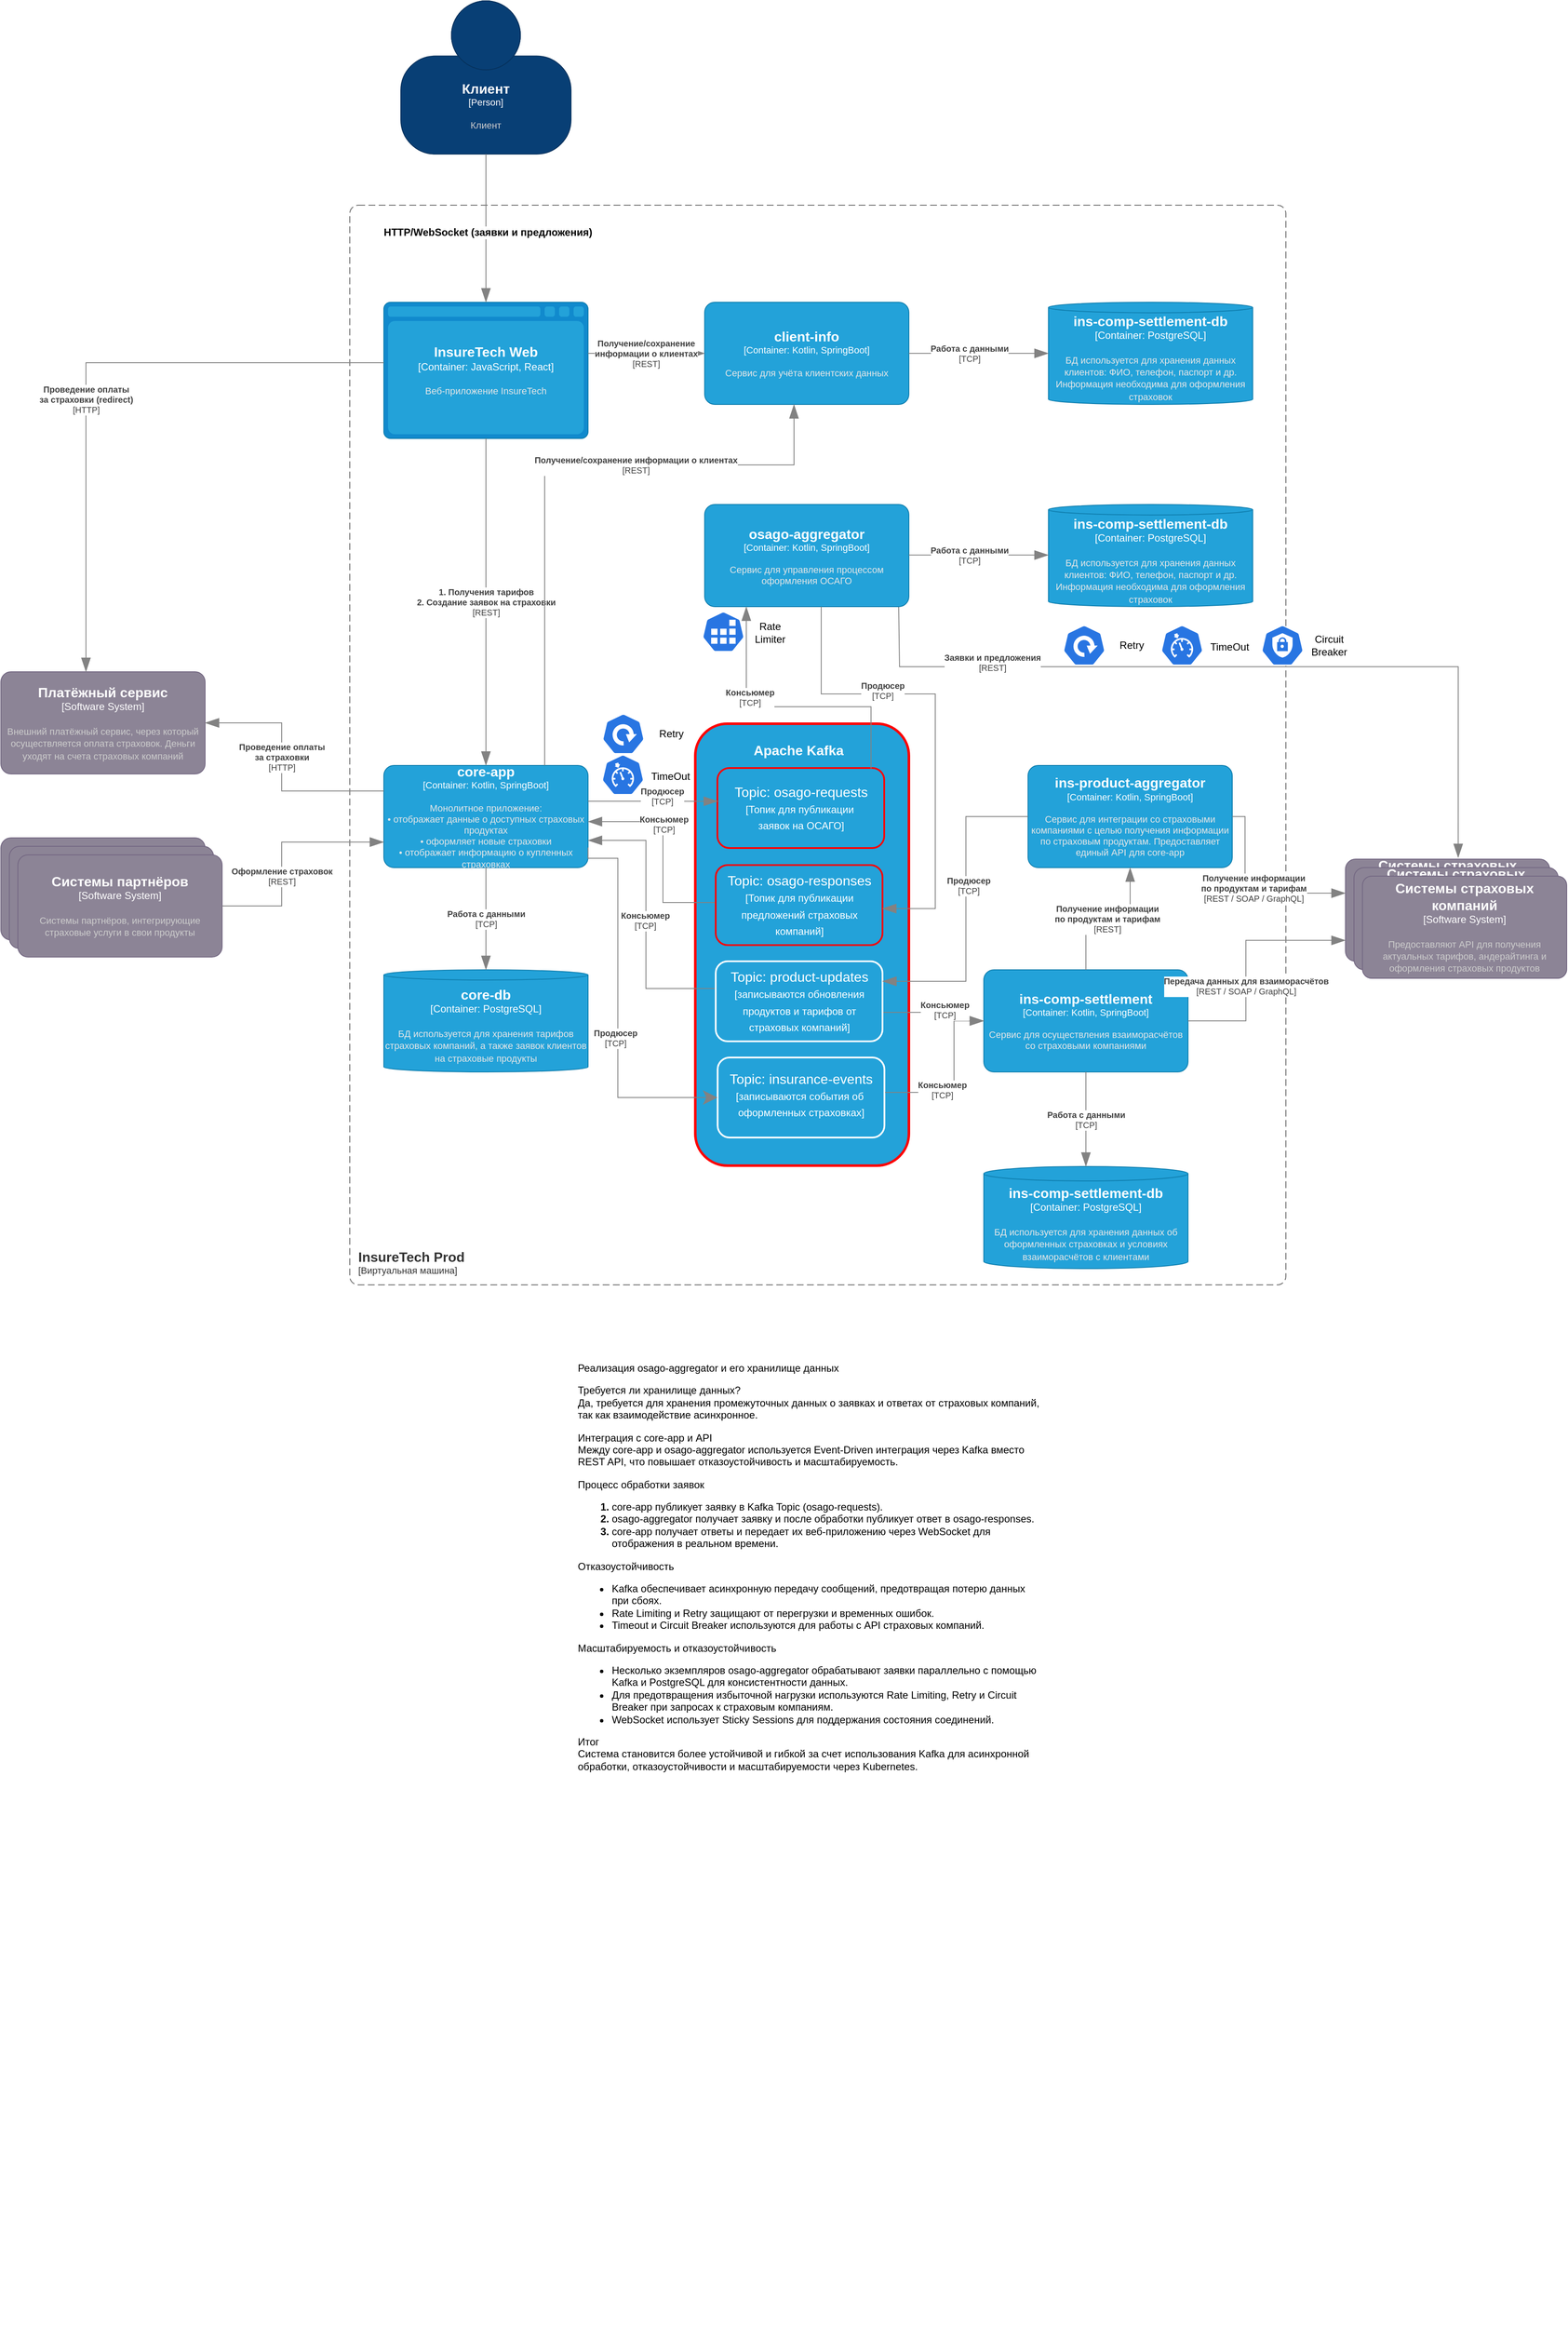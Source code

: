 <mxfile version="26.1.1">
  <diagram name="to-be" id="KkLNxIWUcx0tddE59iRF">
    <mxGraphModel dx="1774" dy="1987" grid="1" gridSize="10" guides="1" tooltips="1" connect="1" arrows="1" fold="1" page="0" pageScale="1" pageWidth="827" pageHeight="1169" math="0" shadow="0">
      <root>
        <mxCell id="0" />
        <mxCell id="1" parent="0" />
        <object placeholders="1" c4Name="InsureTech Prod" c4Type="SystemScopeBoundary" c4Application="Виртуальная машина" label="&lt;font style=&quot;font-size: 16px&quot;&gt;&lt;b&gt;&lt;div style=&quot;text-align: left&quot;&gt;%c4Name%&lt;/div&gt;&lt;/b&gt;&lt;/font&gt;&lt;div style=&quot;text-align: left&quot;&gt;[%c4Application%]&lt;/div&gt;" id="biR6hGX9Bmxc6pmM3qxY-33">
          <mxCell style="rounded=1;fontSize=11;whiteSpace=wrap;html=1;dashed=1;arcSize=20;fillColor=none;strokeColor=#666666;fontColor=#333333;labelBackgroundColor=none;align=left;verticalAlign=bottom;labelBorderColor=none;spacingTop=0;spacing=10;dashPattern=8 4;metaEdit=1;rotatable=0;perimeter=rectanglePerimeter;noLabel=0;labelPadding=0;allowArrows=0;connectable=0;expand=0;recursiveResize=0;editable=1;pointerEvents=0;absoluteArcSize=1;points=[[0.25,0,0],[0.5,0,0],[0.75,0,0],[1,0.25,0],[1,0.5,0],[1,0.75,0],[0.75,1,0],[0.5,1,0],[0.25,1,0],[0,0.75,0],[0,0.5,0],[0,0.25,0]];" parent="1" vertex="1">
            <mxGeometry x="450" y="-228" width="1100" height="1268" as="geometry" />
          </mxCell>
        </object>
        <object placeholders="1" c4Type="core-db" c4Container="Container" c4Technology="PostgreSQL" c4Description="БД используется для хранения тарифов страховых компаний, а также заявок клиентов на страховые продукты" label="&lt;font style=&quot;font-size: 16px&quot;&gt;&lt;b&gt;%c4Type%&lt;/b&gt;&lt;/font&gt;&lt;div&gt;[%c4Container%:&amp;nbsp;%c4Technology%]&lt;/div&gt;&lt;br&gt;&lt;div&gt;&lt;font style=&quot;font-size: 11px&quot;&gt;&lt;font color=&quot;#E6E6E6&quot;&gt;%c4Description%&lt;/font&gt;&lt;/div&gt;" id="biR6hGX9Bmxc6pmM3qxY-34">
          <mxCell style="shape=cylinder3;size=6.0;whiteSpace=wrap;html=1;boundedLbl=1;rounded=0;labelBackgroundColor=none;fillColor=#23A2D9;fontSize=12;fontColor=#ffffff;align=center;strokeColor=#0E7DAD;metaEdit=1;points=[[0.5,0,0],[1,0.25,0],[1,0.5,0],[1,0.75,0],[0.5,1,0],[0,0.75,0],[0,0.5,0],[0,0.25,0]];resizable=0;" parent="1" vertex="1">
            <mxGeometry x="490" y="670" width="240" height="120" as="geometry" />
          </mxCell>
        </object>
        <object placeholders="1" c4Name="core-app" c4Type="Container" c4Technology="Kotlin, SpringBoot" c4Description="Монолитное приложение:&#xa;• отображает данные о доступных страховых продуктах&#xa;• оформляет новые страховки&#xa;• отображает информацию о купленных страховках" label="&lt;font style=&quot;font-size: 16px&quot;&gt;&lt;b&gt;%c4Name%&lt;/b&gt;&lt;/font&gt;&lt;div&gt;[%c4Type%: %c4Technology%]&lt;/div&gt;&lt;br&gt;&lt;div&gt;&lt;font style=&quot;font-size: 11px&quot;&gt;&lt;font color=&quot;#E6E6E6&quot;&gt;%c4Description%&lt;/font&gt;&lt;/div&gt;" id="biR6hGX9Bmxc6pmM3qxY-35">
          <mxCell style="rounded=1;whiteSpace=wrap;html=1;fontSize=11;labelBackgroundColor=none;fillColor=#23A2D9;fontColor=#ffffff;align=center;arcSize=10;strokeColor=#0E7DAD;metaEdit=1;resizable=0;points=[[0.25,0,0],[0.5,0,0],[0.75,0,0],[1,0.25,0],[1,0.5,0],[1,0.75,0],[0.75,1,0],[0.5,1,0],[0.25,1,0],[0,0.75,0],[0,0.5,0],[0,0.25,0]];" parent="1" vertex="1">
            <mxGeometry x="490" y="430" width="240" height="120" as="geometry" />
          </mxCell>
        </object>
        <object placeholders="1" c4Type="InsureTech Web" c4Container="Container" c4Technology="JavaScript, React" c4Description="Веб-приложение InsureTech" label="&lt;font style=&quot;font-size: 16px&quot;&gt;&lt;b&gt;%c4Type%&lt;/b&gt;&lt;/font&gt;&lt;div&gt;[%c4Container%:&amp;nbsp;%c4Technology%]&lt;/div&gt;&lt;br&gt;&lt;div&gt;&lt;font style=&quot;font-size: 11px&quot;&gt;&lt;font color=&quot;#E6E6E6&quot;&gt;%c4Description%&lt;/font&gt;&lt;/div&gt;" id="biR6hGX9Bmxc6pmM3qxY-36">
          <mxCell style="shape=mxgraph.c4.webBrowserContainer2;whiteSpace=wrap;html=1;boundedLbl=1;rounded=0;labelBackgroundColor=none;strokeColor=#118ACD;fillColor=#23A2D9;strokeColor=#118ACD;strokeColor2=#0E7DAD;fontSize=12;fontColor=#ffffff;align=center;metaEdit=1;points=[[0.5,0,0],[1,0.25,0],[1,0.5,0],[1,0.75,0],[0.5,1,0],[0,0.75,0],[0,0.5,0],[0,0.25,0]];resizable=0;" parent="1" vertex="1">
            <mxGeometry x="490" y="-114" width="240" height="160" as="geometry" />
          </mxCell>
        </object>
        <object placeholders="1" c4Type="Relationship" c4Technology="REST" c4Description="1. Получения тарифов&#xa;2. Создание заявок на страховки" label="&lt;div style=&quot;text-align: left&quot;&gt;&lt;div style=&quot;text-align: center&quot;&gt;&lt;b&gt;%c4Description%&lt;/b&gt;&lt;/div&gt;&lt;div style=&quot;text-align: center&quot;&gt;[%c4Technology%]&lt;/div&gt;&lt;/div&gt;" id="biR6hGX9Bmxc6pmM3qxY-37">
          <mxCell style="endArrow=blockThin;html=1;fontSize=10;fontColor=#404040;strokeWidth=1;endFill=1;strokeColor=#828282;elbow=vertical;metaEdit=1;endSize=14;startSize=14;jumpStyle=arc;jumpSize=16;rounded=0;edgeStyle=orthogonalEdgeStyle;" parent="1" source="biR6hGX9Bmxc6pmM3qxY-36" target="biR6hGX9Bmxc6pmM3qxY-35" edge="1">
            <mxGeometry width="240" relative="1" as="geometry">
              <mxPoint x="550" y="290" as="sourcePoint" />
              <mxPoint x="790" y="290" as="targetPoint" />
              <Array as="points">
                <mxPoint x="610" y="160" />
              </Array>
            </mxGeometry>
          </mxCell>
        </object>
        <object placeholders="1" c4Type="Relationship" c4Technology="TCP" c4Description="Работа с данными" label="&lt;div style=&quot;text-align: left&quot;&gt;&lt;div style=&quot;text-align: center&quot;&gt;&lt;b&gt;%c4Description%&lt;/b&gt;&lt;/div&gt;&lt;div style=&quot;text-align: center&quot;&gt;[%c4Technology%]&lt;/div&gt;&lt;/div&gt;" id="biR6hGX9Bmxc6pmM3qxY-38">
          <mxCell style="endArrow=blockThin;html=1;fontSize=10;fontColor=#404040;strokeWidth=1;endFill=1;strokeColor=#828282;elbow=vertical;metaEdit=1;endSize=14;startSize=14;jumpStyle=arc;jumpSize=16;rounded=0;edgeStyle=orthogonalEdgeStyle;" parent="1" source="biR6hGX9Bmxc6pmM3qxY-35" target="biR6hGX9Bmxc6pmM3qxY-34" edge="1">
            <mxGeometry width="240" relative="1" as="geometry">
              <mxPoint x="600" y="600" as="sourcePoint" />
              <mxPoint x="840" y="600" as="targetPoint" />
            </mxGeometry>
          </mxCell>
        </object>
        <object placeholders="1" c4Name="Системы партнеров" c4Type="Software System" c4Description="Системы партнеров, интегрирующие страховые услуги в свои продукты" label="&lt;font style=&quot;font-size: 16px&quot;&gt;&lt;b&gt;%c4Name%&lt;/b&gt;&lt;/font&gt;&lt;div&gt;[%c4Type%]&lt;/div&gt;&lt;br&gt;&lt;div&gt;&lt;font style=&quot;font-size: 11px&quot;&gt;&lt;font color=&quot;#cccccc&quot;&gt;%c4Description%&lt;/font&gt;&lt;/div&gt;" id="biR6hGX9Bmxc6pmM3qxY-39">
          <mxCell style="rounded=1;whiteSpace=wrap;html=1;labelBackgroundColor=none;fillColor=#8C8496;fontColor=#ffffff;align=center;arcSize=10;strokeColor=#736782;metaEdit=1;resizable=0;points=[[0.25,0,0],[0.5,0,0],[0.75,0,0],[1,0.25,0],[1,0.5,0],[1,0.75,0],[0.75,1,0],[0.5,1,0],[0.25,1,0],[0,0.75,0],[0,0.5,0],[0,0.25,0]];" parent="1" vertex="1">
            <mxGeometry x="40" y="515" width="240" height="120" as="geometry" />
          </mxCell>
        </object>
        <object placeholders="1" c4Name="Системы партнеров" c4Type="Software System" c4Description="Системы партнеров, интегрирующие страховые услуги в свои продукты" label="&lt;font style=&quot;font-size: 16px&quot;&gt;&lt;b&gt;%c4Name%&lt;/b&gt;&lt;/font&gt;&lt;div&gt;[%c4Type%]&lt;/div&gt;&lt;br&gt;&lt;div&gt;&lt;font style=&quot;font-size: 11px&quot;&gt;&lt;font color=&quot;#cccccc&quot;&gt;%c4Description%&lt;/font&gt;&lt;/div&gt;" id="biR6hGX9Bmxc6pmM3qxY-40">
          <mxCell style="rounded=1;whiteSpace=wrap;html=1;labelBackgroundColor=none;fillColor=#8C8496;fontColor=#ffffff;align=center;arcSize=10;strokeColor=#736782;metaEdit=1;resizable=0;points=[[0.25,0,0],[0.5,0,0],[0.75,0,0],[1,0.25,0],[1,0.5,0],[1,0.75,0],[0.75,1,0],[0.5,1,0],[0.25,1,0],[0,0.75,0],[0,0.5,0],[0,0.25,0]];" parent="1" vertex="1">
            <mxGeometry x="50" y="525" width="240" height="120" as="geometry" />
          </mxCell>
        </object>
        <object placeholders="1" c4Name="Системы партнёров" c4Type="Software System" c4Description="Системы партнёров, интегрирующие страховые услуги в свои продукты" label="&lt;font style=&quot;font-size: 16px&quot;&gt;&lt;b&gt;%c4Name%&lt;/b&gt;&lt;/font&gt;&lt;div&gt;[%c4Type%]&lt;/div&gt;&lt;br&gt;&lt;div&gt;&lt;font style=&quot;font-size: 11px&quot;&gt;&lt;font color=&quot;#cccccc&quot;&gt;%c4Description%&lt;/font&gt;&lt;/div&gt;" id="biR6hGX9Bmxc6pmM3qxY-41">
          <mxCell style="rounded=1;whiteSpace=wrap;html=1;labelBackgroundColor=none;fillColor=#8C8496;fontColor=#ffffff;align=center;arcSize=10;strokeColor=#736782;metaEdit=1;resizable=0;points=[[0.25,0,0],[0.5,0,0],[0.75,0,0],[1,0.25,0],[1,0.5,0],[1,0.75,0],[0.75,1,0],[0.5,1,0],[0.25,1,0],[0,0.75,0],[0,0.5,0],[0,0.25,0]];" parent="1" vertex="1">
            <mxGeometry x="60" y="535" width="240" height="120" as="geometry" />
          </mxCell>
        </object>
        <object placeholders="1" c4Type="Relationship" c4Technology="REST" c4Description="Оформление страховок" label="&lt;div style=&quot;text-align: left&quot;&gt;&lt;div style=&quot;text-align: center&quot;&gt;&lt;b&gt;%c4Description%&lt;/b&gt;&lt;/div&gt;&lt;div style=&quot;text-align: center&quot;&gt;[%c4Technology%]&lt;/div&gt;&lt;/div&gt;" id="biR6hGX9Bmxc6pmM3qxY-42">
          <mxCell style="endArrow=blockThin;html=1;fontSize=10;fontColor=#404040;strokeWidth=1;endFill=1;strokeColor=#828282;elbow=vertical;metaEdit=1;endSize=14;startSize=14;jumpStyle=arc;jumpSize=16;rounded=0;edgeStyle=orthogonalEdgeStyle;" parent="1" source="biR6hGX9Bmxc6pmM3qxY-41" target="biR6hGX9Bmxc6pmM3qxY-35" edge="1">
            <mxGeometry x="-0.207" width="240" relative="1" as="geometry">
              <mxPoint x="50" y="415" as="sourcePoint" />
              <mxPoint x="490" y="595" as="targetPoint" />
              <Array as="points">
                <mxPoint x="370" y="595" />
                <mxPoint x="370" y="520" />
              </Array>
              <mxPoint as="offset" />
            </mxGeometry>
          </mxCell>
        </object>
        <object placeholders="1" c4Name="Системы страховых компаний" c4Type="Software System" c4Description="Системы страховых компаний, предоставляющие API для получения актуальных тарифов, андерайтинга и оформления страховых продуктов" label="&lt;font style=&quot;font-size: 16px&quot;&gt;&lt;b&gt;%c4Name%&lt;/b&gt;&lt;/font&gt;&lt;div&gt;[%c4Type%]&lt;/div&gt;&lt;br&gt;&lt;div&gt;&lt;font style=&quot;font-size: 11px&quot;&gt;&lt;font color=&quot;#cccccc&quot;&gt;%c4Description%&lt;/font&gt;&lt;/div&gt;" id="biR6hGX9Bmxc6pmM3qxY-43">
          <mxCell style="rounded=1;whiteSpace=wrap;html=1;labelBackgroundColor=none;fillColor=#8C8496;fontColor=#ffffff;align=center;arcSize=10;strokeColor=#736782;metaEdit=1;resizable=0;points=[[0.25,0,0],[0.5,0,0],[0.75,0,0],[1,0.25,0],[1,0.5,0],[1,0.75,0],[0.75,1,0],[0.5,1,0],[0.25,1,0],[0,0.75,0],[0,0.5,0],[0,0.25,0]];" parent="1" vertex="1">
            <mxGeometry x="1620" y="540" width="240" height="120" as="geometry" />
          </mxCell>
        </object>
        <object placeholders="1" c4Name="Системы страховых компаний" c4Type="Software System" c4Description="Системы страховых компаний, предоставляющие API для получения актуальных тарифов, андерайтинга и оформления страховых продуктов" label="&lt;font style=&quot;font-size: 16px&quot;&gt;&lt;b&gt;%c4Name%&lt;/b&gt;&lt;/font&gt;&lt;div&gt;[%c4Type%]&lt;/div&gt;&lt;br&gt;&lt;div&gt;&lt;font style=&quot;font-size: 11px&quot;&gt;&lt;font color=&quot;#cccccc&quot;&gt;%c4Description%&lt;/font&gt;&lt;/div&gt;" id="biR6hGX9Bmxc6pmM3qxY-44">
          <mxCell style="rounded=1;whiteSpace=wrap;html=1;labelBackgroundColor=none;fillColor=#8C8496;fontColor=#ffffff;align=center;arcSize=10;strokeColor=#736782;metaEdit=1;resizable=0;points=[[0.25,0,0],[0.5,0,0],[0.75,0,0],[1,0.25,0],[1,0.5,0],[1,0.75,0],[0.75,1,0],[0.5,1,0],[0.25,1,0],[0,0.75,0],[0,0.5,0],[0,0.25,0]];" parent="1" vertex="1">
            <mxGeometry x="1630" y="550" width="240" height="120" as="geometry" />
          </mxCell>
        </object>
        <object placeholders="1" c4Name="Системы страховых компаний" c4Type="Software System" c4Description="Предоставляют API для получения актуальных тарифов, андерайтинга и оформления страховых продуктов" label="&lt;font style=&quot;font-size: 16px&quot;&gt;&lt;b&gt;%c4Name%&lt;/b&gt;&lt;/font&gt;&lt;div&gt;[%c4Type%]&lt;/div&gt;&lt;br&gt;&lt;div&gt;&lt;font style=&quot;font-size: 11px&quot;&gt;&lt;font color=&quot;#cccccc&quot;&gt;%c4Description%&lt;/font&gt;&lt;/div&gt;" id="biR6hGX9Bmxc6pmM3qxY-45">
          <mxCell style="rounded=1;whiteSpace=wrap;html=1;labelBackgroundColor=none;fillColor=#8C8496;fontColor=#ffffff;align=center;arcSize=9;strokeColor=#736782;metaEdit=1;resizable=0;points=[[0.25,0,0],[0.5,0,0],[0.75,0,0],[1,0.25,0],[1,0.5,0],[1,0.75,0],[0.75,1,0],[0.5,1,0],[0.25,1,0],[0,0.75,0],[0,0.5,0],[0,0.25,0]];" parent="1" vertex="1">
            <mxGeometry x="1640" y="560" width="240" height="120" as="geometry" />
          </mxCell>
        </object>
        <object placeholders="1" c4Name="ins-product-aggregator" c4Type="Container" c4Technology="Kotlin, SpringBoot" c4Description="Сервис для интеграции со страховыми компаниями с целью получения информации по страховым продуктам. Предоставляет единый API для core-app" label="&lt;font style=&quot;font-size: 16px&quot;&gt;&lt;b&gt;%c4Name%&lt;/b&gt;&lt;/font&gt;&lt;div&gt;[%c4Type%: %c4Technology%]&lt;/div&gt;&lt;br&gt;&lt;div&gt;&lt;font style=&quot;font-size: 11px&quot;&gt;&lt;font color=&quot;#E6E6E6&quot;&gt;%c4Description%&lt;/font&gt;&lt;/div&gt;" id="biR6hGX9Bmxc6pmM3qxY-46">
          <mxCell style="rounded=1;whiteSpace=wrap;html=1;fontSize=11;labelBackgroundColor=none;fillColor=#23A2D9;fontColor=#ffffff;align=center;arcSize=10;strokeColor=#0E7DAD;metaEdit=1;resizable=0;points=[[0.25,0,0],[0.5,0,0],[0.75,0,0],[1,0.25,0],[1,0.5,0],[1,0.75,0],[0.75,1,0],[0.5,1,0],[0.25,1,0],[0,0.75,0],[0,0.5,0],[0,0.25,0]];" parent="1" vertex="1">
            <mxGeometry x="1247" y="430" width="240" height="120" as="geometry" />
          </mxCell>
        </object>
        <object placeholders="1" c4Type="Relationship" c4Technology="REST / SOAP / GraphQL" c4Description="Получение информации &#xa;по продуктам и тарифам" label="&lt;div style=&quot;text-align: left&quot;&gt;&lt;div style=&quot;text-align: center&quot;&gt;&lt;b&gt;%c4Description%&lt;/b&gt;&lt;/div&gt;&lt;div style=&quot;text-align: center&quot;&gt;[%c4Technology%]&lt;/div&gt;&lt;/div&gt;" id="biR6hGX9Bmxc6pmM3qxY-47">
          <mxCell style="endArrow=blockThin;html=1;fontSize=10;fontColor=#404040;strokeWidth=1;endFill=1;strokeColor=#828282;elbow=vertical;metaEdit=1;endSize=14;startSize=14;jumpStyle=arc;jumpSize=16;rounded=0;edgeStyle=orthogonalEdgeStyle;" parent="1" source="biR6hGX9Bmxc6pmM3qxY-46" target="biR6hGX9Bmxc6pmM3qxY-43" edge="1">
            <mxGeometry x="0.031" y="6" width="240" relative="1" as="geometry">
              <mxPoint x="870" y="390" as="sourcePoint" />
              <mxPoint x="1110" y="390" as="targetPoint" />
              <mxPoint as="offset" />
              <Array as="points">
                <mxPoint x="1502" y="490" />
                <mxPoint x="1502" y="580" />
              </Array>
            </mxGeometry>
          </mxCell>
        </object>
        <object placeholders="1" c4Name="ins-comp-settlement" c4Type="Container" c4Technology="Kotlin, SpringBoot" c4Description="Сервис для осуществления взаиморасчётов со страховыми компаниями" label="&lt;font style=&quot;font-size: 16px&quot;&gt;&lt;b&gt;%c4Name%&lt;/b&gt;&lt;/font&gt;&lt;div&gt;[%c4Type%: %c4Technology%]&lt;/div&gt;&lt;br&gt;&lt;div&gt;&lt;font style=&quot;font-size: 11px&quot;&gt;&lt;font color=&quot;#E6E6E6&quot;&gt;%c4Description%&lt;/font&gt;&lt;/div&gt;" id="biR6hGX9Bmxc6pmM3qxY-49">
          <mxCell style="rounded=1;whiteSpace=wrap;html=1;fontSize=11;labelBackgroundColor=none;fillColor=#23A2D9;fontColor=#ffffff;align=center;arcSize=10;strokeColor=#0E7DAD;metaEdit=1;resizable=0;points=[[0.25,0,0],[0.5,0,0],[0.75,0,0],[1,0.25,0],[1,0.5,0],[1,0.75,0],[0.75,1,0],[0.5,1,0],[0.25,1,0],[0,0.75,0],[0,0.5,0],[0,0.25,0]];" parent="1" vertex="1">
            <mxGeometry x="1195" y="670" width="240" height="120" as="geometry" />
          </mxCell>
        </object>
        <object placeholders="1" c4Name="Клиент" c4Type="Person" c4Description="Клиент" label="&lt;font style=&quot;font-size: 16px&quot;&gt;&lt;b&gt;%c4Name%&lt;/b&gt;&lt;/font&gt;&lt;div&gt;[%c4Type%]&lt;/div&gt;&lt;br&gt;&lt;div&gt;&lt;font style=&quot;font-size: 11px&quot;&gt;&lt;font color=&quot;#cccccc&quot;&gt;%c4Description%&lt;/font&gt;&lt;/div&gt;" id="biR6hGX9Bmxc6pmM3qxY-50">
          <mxCell style="html=1;fontSize=11;dashed=0;whiteSpace=wrap;fillColor=#083F75;strokeColor=#06315C;fontColor=#ffffff;shape=mxgraph.c4.person2;align=center;metaEdit=1;points=[[0.5,0,0],[1,0.5,0],[1,0.75,0],[0.75,1,0],[0.5,1,0],[0.25,1,0],[0,0.75,0],[0,0.5,0]];resizable=0;" parent="1" vertex="1">
            <mxGeometry x="510" y="-468" width="200" height="180" as="geometry" />
          </mxCell>
        </object>
        <object placeholders="1" c4Type="Relationship" id="biR6hGX9Bmxc6pmM3qxY-51">
          <mxCell style="endArrow=blockThin;html=1;fontSize=10;fontColor=#404040;strokeWidth=1;endFill=1;strokeColor=#828282;elbow=vertical;metaEdit=1;endSize=14;startSize=14;jumpStyle=arc;jumpSize=16;rounded=0;edgeStyle=orthogonalEdgeStyle;" parent="1" source="biR6hGX9Bmxc6pmM3qxY-50" target="biR6hGX9Bmxc6pmM3qxY-36" edge="1">
            <mxGeometry width="240" relative="1" as="geometry">
              <mxPoint x="650" y="10" as="sourcePoint" />
              <mxPoint x="890" y="10" as="targetPoint" />
            </mxGeometry>
          </mxCell>
        </object>
        <mxCell id="5Yw23BmWL_oObeqEEsc7-16" value="HTTP/WebSocket (заявки и предложения)" style="edgeLabel;html=1;align=center;verticalAlign=middle;resizable=0;points=[];fontSize=12;fontStyle=1" parent="biR6hGX9Bmxc6pmM3qxY-51" vertex="1" connectable="0">
          <mxGeometry x="0.053" y="2" relative="1" as="geometry">
            <mxPoint as="offset" />
          </mxGeometry>
        </mxCell>
        <object placeholders="1" c4Type="ins-comp-settlement-db" c4Container="Container" c4Technology="PostgreSQL" c4Description="БД используется для хранения данных об оформленных страховках и условиях взаиморасчётов с клиентами" label="&lt;font style=&quot;font-size: 16px&quot;&gt;&lt;b&gt;%c4Type%&lt;/b&gt;&lt;/font&gt;&lt;div&gt;[%c4Container%:&amp;nbsp;%c4Technology%]&lt;/div&gt;&lt;br&gt;&lt;div&gt;&lt;font style=&quot;font-size: 11px&quot;&gt;&lt;font color=&quot;#E6E6E6&quot;&gt;%c4Description%&lt;/font&gt;&lt;/div&gt;" id="biR6hGX9Bmxc6pmM3qxY-52">
          <mxCell style="shape=cylinder3;size=8.51;whiteSpace=wrap;html=1;boundedLbl=1;rounded=0;labelBackgroundColor=none;fillColor=#23A2D9;fontSize=12;fontColor=#ffffff;align=center;strokeColor=#0E7DAD;metaEdit=1;points=[[0.5,0,0],[1,0.25,0],[1,0.5,0],[1,0.75,0],[0.5,1,0],[0,0.75,0],[0,0.5,0],[0,0.25,0]];resizable=0;" parent="1" vertex="1">
            <mxGeometry x="1195" y="901" width="240" height="120" as="geometry" />
          </mxCell>
        </object>
        <object placeholders="1" c4Type="Relationship" c4Technology="TCP" c4Description="Работа с данными" label="&lt;div style=&quot;text-align: left&quot;&gt;&lt;div style=&quot;text-align: center&quot;&gt;&lt;b&gt;%c4Description%&lt;/b&gt;&lt;/div&gt;&lt;div style=&quot;text-align: center&quot;&gt;[%c4Technology%]&lt;/div&gt;&lt;/div&gt;" id="biR6hGX9Bmxc6pmM3qxY-53">
          <mxCell style="endArrow=blockThin;html=1;fontSize=10;fontColor=#404040;strokeWidth=1;endFill=1;strokeColor=#828282;elbow=vertical;metaEdit=1;endSize=14;startSize=14;jumpStyle=arc;jumpSize=16;rounded=0;edgeStyle=orthogonalEdgeStyle;" parent="1" source="biR6hGX9Bmxc6pmM3qxY-49" target="biR6hGX9Bmxc6pmM3qxY-52" edge="1">
            <mxGeometry width="240" relative="1" as="geometry">
              <mxPoint x="740" y="800" as="sourcePoint" />
              <mxPoint x="740" y="920" as="targetPoint" />
            </mxGeometry>
          </mxCell>
        </object>
        <object placeholders="1" c4Type="Relationship" c4Technology="REST / SOAP / GraphQL" c4Description="Передача данных для взаиморасчётов" label="&lt;div style=&quot;text-align: left&quot;&gt;&lt;div style=&quot;text-align: center&quot;&gt;&lt;b&gt;%c4Description%&lt;/b&gt;&lt;/div&gt;&lt;div style=&quot;text-align: center&quot;&gt;[%c4Technology%]&lt;/div&gt;&lt;/div&gt;" id="biR6hGX9Bmxc6pmM3qxY-54">
          <mxCell style="endArrow=blockThin;html=1;fontSize=10;fontColor=#404040;strokeWidth=1;endFill=1;strokeColor=#828282;elbow=vertical;metaEdit=1;endSize=14;startSize=14;jumpStyle=arc;jumpSize=16;rounded=0;edgeStyle=orthogonalEdgeStyle;entryX=0;entryY=0.795;entryDx=0;entryDy=0;entryPerimeter=0;" parent="1" source="biR6hGX9Bmxc6pmM3qxY-49" target="biR6hGX9Bmxc6pmM3qxY-43" edge="1">
            <mxGeometry x="-0.221" width="240" relative="1" as="geometry">
              <mxPoint x="1160" y="500" as="sourcePoint" />
              <mxPoint x="1350" y="590" as="targetPoint" />
              <mxPoint as="offset" />
              <Array as="points">
                <mxPoint x="1503" y="730" />
                <mxPoint x="1503" y="635" />
              </Array>
            </mxGeometry>
          </mxCell>
        </object>
        <object placeholders="1" c4Type="Relationship" c4Technology="REST" c4Description="Получение информации &#xa;по продуктам и тарифам" label="&lt;div style=&quot;text-align: left&quot;&gt;&lt;div style=&quot;text-align: center&quot;&gt;&lt;b&gt;%c4Description%&lt;/b&gt;&lt;/div&gt;&lt;div style=&quot;text-align: center&quot;&gt;[%c4Technology%]&lt;/div&gt;&lt;/div&gt;" id="biR6hGX9Bmxc6pmM3qxY-55">
          <mxCell style="endArrow=blockThin;html=1;fontSize=10;fontColor=#404040;strokeWidth=1;endFill=1;strokeColor=#828282;elbow=vertical;metaEdit=1;endSize=14;startSize=14;jumpStyle=arc;jumpSize=16;rounded=0;edgeStyle=orthogonalEdgeStyle;" parent="1" source="biR6hGX9Bmxc6pmM3qxY-49" target="biR6hGX9Bmxc6pmM3qxY-46" edge="1">
            <mxGeometry width="240" relative="1" as="geometry">
              <mxPoint x="890" y="470" as="sourcePoint" />
              <mxPoint x="1070" y="470" as="targetPoint" />
              <mxPoint x="-1" as="offset" />
              <Array as="points" />
            </mxGeometry>
          </mxCell>
        </object>
        <object placeholders="1" c4Name="Платёжный сервис" c4Type="Software System" c4Description="Внешний платёжный сервис, через который осуществляется оплата страховок. Деньги уходят на счета страховых компаний" label="&lt;font style=&quot;font-size: 16px&quot;&gt;&lt;b&gt;%c4Name%&lt;/b&gt;&lt;/font&gt;&lt;div&gt;[%c4Type%]&lt;/div&gt;&lt;br&gt;&lt;div&gt;&lt;font style=&quot;font-size: 11px&quot;&gt;&lt;font color=&quot;#cccccc&quot;&gt;%c4Description%&lt;/font&gt;&lt;/div&gt;" id="biR6hGX9Bmxc6pmM3qxY-57">
          <mxCell style="rounded=1;whiteSpace=wrap;html=1;labelBackgroundColor=none;fillColor=#8C8496;fontColor=#ffffff;align=center;arcSize=10;strokeColor=#736782;metaEdit=1;resizable=0;points=[[0.25,0,0],[0.5,0,0],[0.75,0,0],[1,0.25,0],[1,0.5,0],[1,0.75,0],[0.75,1,0],[0.5,1,0],[0.25,1,0],[0,0.75,0],[0,0.5,0],[0,0.25,0]];" parent="1" vertex="1">
            <mxGeometry x="40" y="320" width="240" height="120" as="geometry" />
          </mxCell>
        </object>
        <object placeholders="1" c4Type="Relationship" c4Technology="HTTP" c4Description="Проведение оплаты &#xa;за страховки" label="&lt;div style=&quot;text-align: left&quot;&gt;&lt;div style=&quot;text-align: center&quot;&gt;&lt;b&gt;%c4Description%&lt;/b&gt;&lt;/div&gt;&lt;div style=&quot;text-align: center&quot;&gt;[%c4Technology%]&lt;/div&gt;&lt;/div&gt;" id="biR6hGX9Bmxc6pmM3qxY-58">
          <mxCell style="endArrow=blockThin;html=1;fontSize=10;fontColor=#404040;strokeWidth=1;endFill=1;strokeColor=#828282;elbow=vertical;metaEdit=1;endSize=14;startSize=14;jumpStyle=arc;jumpSize=16;rounded=0;edgeStyle=orthogonalEdgeStyle;" parent="1" source="biR6hGX9Bmxc6pmM3qxY-35" target="biR6hGX9Bmxc6pmM3qxY-57" edge="1">
            <mxGeometry x="0.103" width="240" relative="1" as="geometry">
              <mxPoint x="310" y="605" as="sourcePoint" />
              <mxPoint x="500" y="530" as="targetPoint" />
              <Array as="points">
                <mxPoint x="370" y="460" />
                <mxPoint x="370" y="380" />
              </Array>
              <mxPoint as="offset" />
            </mxGeometry>
          </mxCell>
        </object>
        <object placeholders="1" c4Type="Relationship" c4Technology="HTTP" c4Description="Проведение оплаты &#xa;за страховки (redirect)" label="&lt;div style=&quot;text-align: left&quot;&gt;&lt;div style=&quot;text-align: center&quot;&gt;&lt;b&gt;%c4Description%&lt;/b&gt;&lt;/div&gt;&lt;div style=&quot;text-align: center&quot;&gt;[%c4Technology%]&lt;/div&gt;&lt;/div&gt;" id="biR6hGX9Bmxc6pmM3qxY-59">
          <mxCell style="endArrow=blockThin;html=1;fontSize=10;fontColor=#404040;strokeWidth=1;endFill=1;strokeColor=#828282;elbow=vertical;metaEdit=1;endSize=14;startSize=14;jumpStyle=arc;jumpSize=16;rounded=0;edgeStyle=orthogonalEdgeStyle;" parent="1" source="biR6hGX9Bmxc6pmM3qxY-36" target="biR6hGX9Bmxc6pmM3qxY-57" edge="1">
            <mxGeometry x="0.103" width="240" relative="1" as="geometry">
              <mxPoint x="500" y="470" as="sourcePoint" />
              <mxPoint x="290" y="390" as="targetPoint" />
              <Array as="points">
                <mxPoint x="140" y="-43" />
              </Array>
              <mxPoint as="offset" />
            </mxGeometry>
          </mxCell>
        </object>
        <object placeholders="1" c4Name="client-info" c4Type="Container" c4Technology="Kotlin, SpringBoot" c4Description="Сервис для учёта клиентских данных" label="&lt;font style=&quot;font-size: 16px&quot;&gt;&lt;b&gt;%c4Name%&lt;/b&gt;&lt;/font&gt;&lt;div&gt;[%c4Type%: %c4Technology%]&lt;/div&gt;&lt;br&gt;&lt;div&gt;&lt;font style=&quot;font-size: 11px&quot;&gt;&lt;font color=&quot;#E6E6E6&quot;&gt;%c4Description%&lt;/font&gt;&lt;/div&gt;" id="biR6hGX9Bmxc6pmM3qxY-60">
          <mxCell style="rounded=1;whiteSpace=wrap;html=1;fontSize=11;labelBackgroundColor=none;fillColor=#23A2D9;fontColor=#ffffff;align=center;arcSize=10;strokeColor=#0E7DAD;metaEdit=1;resizable=0;points=[[0.25,0,0],[0.5,0,0],[0.75,0,0],[1,0.25,0],[1,0.5,0],[1,0.75,0],[0.75,1,0],[0.5,1,0],[0.25,1,0],[0,0.75,0],[0,0.5,0],[0,0.25,0]];" parent="1" vertex="1">
            <mxGeometry x="867" y="-114" width="240" height="120" as="geometry" />
          </mxCell>
        </object>
        <object placeholders="1" c4Type="ins-comp-settlement-db" c4Container="Container" c4Technology="PostgreSQL" c4Description="БД используется для хранения данных клиентов: ФИО, телефон, паспорт и др. Информация необходима для оформления страховок" label="&lt;font style=&quot;font-size: 16px&quot;&gt;&lt;b&gt;%c4Type%&lt;/b&gt;&lt;/font&gt;&lt;div&gt;[%c4Container%:&amp;nbsp;%c4Technology%]&lt;/div&gt;&lt;br&gt;&lt;div&gt;&lt;font style=&quot;font-size: 11px&quot;&gt;&lt;font color=&quot;#E6E6E6&quot;&gt;%c4Description%&lt;/font&gt;&lt;/div&gt;" id="biR6hGX9Bmxc6pmM3qxY-61">
          <mxCell style="shape=cylinder3;size=6.172;whiteSpace=wrap;html=1;boundedLbl=1;rounded=0;labelBackgroundColor=none;fillColor=#23A2D9;fontSize=12;fontColor=#ffffff;align=center;strokeColor=#0E7DAD;metaEdit=1;points=[[0.5,0,0],[1,0.25,0],[1,0.5,0],[1,0.75,0],[0.5,1,0],[0,0.75,0],[0,0.5,0],[0,0.25,0]];resizable=0;" parent="1" vertex="1">
            <mxGeometry x="1271" y="-114" width="240" height="120" as="geometry" />
          </mxCell>
        </object>
        <object placeholders="1" c4Type="Relationship" c4Technology="TCP" c4Description="Работа с данными" label="&lt;div style=&quot;text-align: left&quot;&gt;&lt;div style=&quot;text-align: center&quot;&gt;&lt;b&gt;%c4Description%&lt;/b&gt;&lt;/div&gt;&lt;div style=&quot;text-align: center&quot;&gt;[%c4Technology%]&lt;/div&gt;&lt;/div&gt;" id="biR6hGX9Bmxc6pmM3qxY-62">
          <mxCell style="endArrow=blockThin;html=1;fontSize=10;fontColor=#404040;strokeWidth=1;endFill=1;strokeColor=#828282;elbow=vertical;metaEdit=1;endSize=14;startSize=14;jumpStyle=arc;jumpSize=16;rounded=0;edgeStyle=orthogonalEdgeStyle;" parent="1" source="biR6hGX9Bmxc6pmM3qxY-60" target="biR6hGX9Bmxc6pmM3qxY-61" edge="1">
            <mxGeometry x="-0.143" width="240" relative="1" as="geometry">
              <mxPoint x="1040" y="800" as="sourcePoint" />
              <mxPoint x="1040" y="920" as="targetPoint" />
              <mxPoint as="offset" />
            </mxGeometry>
          </mxCell>
        </object>
        <object placeholders="1" c4Type="Relationship" c4Technology="REST" c4Description="Получение/сохранение информации о клиентах" label="&lt;div style=&quot;text-align: left&quot;&gt;&lt;div style=&quot;text-align: center&quot;&gt;&lt;b&gt;%c4Description%&lt;/b&gt;&lt;/div&gt;&lt;div style=&quot;text-align: center&quot;&gt;[%c4Technology%]&lt;/div&gt;&lt;/div&gt;" id="biR6hGX9Bmxc6pmM3qxY-63">
          <mxCell style="endArrow=blockThin;html=1;fontSize=10;fontColor=#404040;strokeWidth=1;endFill=1;strokeColor=#828282;elbow=vertical;metaEdit=1;endSize=14;startSize=14;jumpStyle=arc;jumpSize=16;rounded=0;edgeStyle=orthogonalEdgeStyle;" parent="1" source="biR6hGX9Bmxc6pmM3qxY-35" target="biR6hGX9Bmxc6pmM3qxY-60" edge="1">
            <mxGeometry x="0.283" width="240" relative="1" as="geometry">
              <mxPoint x="740" y="500" as="sourcePoint" />
              <mxPoint x="920" y="500" as="targetPoint" />
              <mxPoint as="offset" />
              <Array as="points">
                <mxPoint x="679" y="77" />
                <mxPoint x="972" y="77" />
              </Array>
            </mxGeometry>
          </mxCell>
        </object>
        <object placeholders="1" c4Type="Relationship" c4Technology="REST" c4Description="Получение/сохранение&#xa; информации о клиентах" label="&lt;div style=&quot;text-align: left&quot;&gt;&lt;div style=&quot;text-align: center&quot;&gt;&lt;b&gt;%c4Description%&lt;/b&gt;&lt;/div&gt;&lt;div style=&quot;text-align: center&quot;&gt;[%c4Technology%]&lt;/div&gt;&lt;/div&gt;" id="biR6hGX9Bmxc6pmM3qxY-64">
          <mxCell style="endArrow=blockThin;html=1;fontSize=10;fontColor=#404040;strokeWidth=1;endFill=1;strokeColor=#828282;elbow=vertical;metaEdit=1;endSize=14;startSize=14;jumpStyle=arc;jumpSize=16;rounded=0;edgeStyle=orthogonalEdgeStyle;" parent="1" source="biR6hGX9Bmxc6pmM3qxY-36" target="biR6hGX9Bmxc6pmM3qxY-60" edge="1">
            <mxGeometry width="240" relative="1" as="geometry">
              <mxPoint x="740" y="460" as="sourcePoint" />
              <mxPoint x="920" y="290" as="targetPoint" />
              <mxPoint x="-1" as="offset" />
              <Array as="points">
                <mxPoint x="840" y="-54" />
                <mxPoint x="840" y="-54" />
              </Array>
            </mxGeometry>
          </mxCell>
        </object>
        <mxCell id="SEPQfh6fYRgNMpjtthGQ-7" value="" style="rounded=1;whiteSpace=wrap;html=1;fillColor=#23A2D9;strokeColor=#FF0000;strokeWidth=3;" parent="1" vertex="1">
          <mxGeometry x="856" y="381" width="251" height="519" as="geometry" />
        </mxCell>
        <mxCell id="SEPQfh6fYRgNMpjtthGQ-8" value="Apache Kafka" style="text;html=1;align=center;verticalAlign=middle;whiteSpace=wrap;rounded=0;fontSize=16;fontColor=#FFFFFF;fontStyle=1" parent="1" vertex="1">
          <mxGeometry x="914" y="397" width="127" height="30" as="geometry" />
        </mxCell>
        <mxCell id="SEPQfh6fYRgNMpjtthGQ-13" value="" style="group" parent="1" vertex="1" connectable="0">
          <mxGeometry x="880" y="660" width="196" height="94" as="geometry" />
        </mxCell>
        <mxCell id="SEPQfh6fYRgNMpjtthGQ-9" value="" style="rounded=1;whiteSpace=wrap;html=1;fillColor=none;strokeColor=#FFFFFF;strokeWidth=2;" parent="SEPQfh6fYRgNMpjtthGQ-13" vertex="1">
          <mxGeometry width="196" height="94" as="geometry" />
        </mxCell>
        <mxCell id="SEPQfh6fYRgNMpjtthGQ-10" value="Topic:&amp;nbsp;product-updates&lt;div&gt;&lt;font style=&quot;font-size: 12px;&quot;&gt;[записываются обновления продуктов и тарифов от страховых компаний]&lt;/font&gt;&lt;/div&gt;" style="text;html=1;align=center;verticalAlign=middle;whiteSpace=wrap;rounded=0;fontSize=16;fontColor=#FFFFFF;fontStyle=0" parent="SEPQfh6fYRgNMpjtthGQ-13" vertex="1">
          <mxGeometry x="3.5" y="32" width="189" height="30" as="geometry" />
        </mxCell>
        <mxCell id="SEPQfh6fYRgNMpjtthGQ-14" value="" style="group" parent="1" vertex="1" connectable="0">
          <mxGeometry x="851" y="773" width="258.5" height="94" as="geometry" />
        </mxCell>
        <mxCell id="SEPQfh6fYRgNMpjtthGQ-11" value="" style="rounded=1;whiteSpace=wrap;html=1;fillColor=none;strokeColor=#FFFFFF;strokeWidth=2;" parent="SEPQfh6fYRgNMpjtthGQ-14" vertex="1">
          <mxGeometry x="31.25" width="196" height="94" as="geometry" />
        </mxCell>
        <mxCell id="SEPQfh6fYRgNMpjtthGQ-12" value="Topic:&amp;nbsp;insurance-events&lt;div&gt;&lt;span style=&quot;font-size: 12px; background-color: initial;&quot;&gt;[&lt;/span&gt;&lt;span style=&quot;background-color: initial; font-size: 12px;&quot;&gt;записываются события об&amp;nbsp;&lt;/span&gt;&lt;/div&gt;&lt;div&gt;&lt;span style=&quot;background-color: initial; font-size: 12px;&quot;&gt;оформленных страховках&lt;/span&gt;&lt;span style=&quot;background-color: initial; font-size: 12px;&quot;&gt;]&lt;/span&gt;&lt;/div&gt;" style="text;html=1;align=center;verticalAlign=middle;whiteSpace=wrap;rounded=0;fontSize=16;fontColor=#FFFFFF;fontStyle=0" parent="SEPQfh6fYRgNMpjtthGQ-14" vertex="1">
          <mxGeometry y="29" width="258.5" height="30" as="geometry" />
        </mxCell>
        <object placeholders="1" c4Type="Relationship" c4Technology="TCP" c4Description="Продюсер" label="&lt;div style=&quot;text-align: left&quot;&gt;&lt;div style=&quot;text-align: center&quot;&gt;&lt;b&gt;%c4Description%&lt;/b&gt;&lt;/div&gt;&lt;div style=&quot;text-align: center&quot;&gt;[%c4Technology%]&lt;/div&gt;&lt;/div&gt;" id="SEPQfh6fYRgNMpjtthGQ-15">
          <mxCell style="endArrow=blockThin;html=1;fontSize=10;fontColor=#404040;strokeWidth=1;endFill=1;strokeColor=#828282;elbow=vertical;metaEdit=1;endSize=14;startSize=14;jumpStyle=arc;jumpSize=16;rounded=0;exitX=0;exitY=0.5;exitDx=0;exitDy=0;exitPerimeter=0;entryX=1;entryY=0.25;entryDx=0;entryDy=0;edgeStyle=orthogonalEdgeStyle;" parent="1" source="biR6hGX9Bmxc6pmM3qxY-46" target="SEPQfh6fYRgNMpjtthGQ-9" edge="1">
            <mxGeometry x="-0.159" y="3" width="240" relative="1" as="geometry">
              <mxPoint x="1197" y="492.16" as="sourcePoint" />
              <mxPoint x="1085.372" y="491.804" as="targetPoint" />
              <mxPoint as="offset" />
              <Array as="points">
                <mxPoint x="1174" y="490" />
                <mxPoint x="1174" y="683" />
              </Array>
            </mxGeometry>
          </mxCell>
        </object>
        <object placeholders="1" c4Type="Relationship" c4Technology="TCP" c4Description="Продюсер" label="&lt;div style=&quot;text-align: left&quot;&gt;&lt;div style=&quot;text-align: center&quot;&gt;&lt;b&gt;%c4Description%&lt;/b&gt;&lt;/div&gt;&lt;div style=&quot;text-align: center&quot;&gt;[%c4Technology%]&lt;/div&gt;&lt;/div&gt;" id="SEPQfh6fYRgNMpjtthGQ-17">
          <mxCell style="endArrow=none;html=1;fontSize=10;fontColor=#404040;strokeWidth=1;endFill=0;strokeColor=#828282;elbow=vertical;metaEdit=1;endSize=14;startSize=14;jumpStyle=arc;jumpSize=16;rounded=0;edgeStyle=orthogonalEdgeStyle;entryX=1;entryY=0.803;entryDx=0;entryDy=0;entryPerimeter=0;startArrow=classic;startFill=1;" parent="1" target="biR6hGX9Bmxc6pmM3qxY-35" edge="1">
            <mxGeometry x="-0.158" y="3" width="240" relative="1" as="geometry">
              <mxPoint x="882" y="820" as="sourcePoint" />
              <mxPoint x="745.122" y="605.004" as="targetPoint" />
              <mxPoint as="offset" />
              <Array as="points">
                <mxPoint x="765" y="820" />
                <mxPoint x="765" y="539" />
                <mxPoint x="730" y="539" />
              </Array>
            </mxGeometry>
          </mxCell>
        </object>
        <object placeholders="1" c4Type="Relationship" c4Technology="TCP" c4Description="Консьюмер" label="&lt;div style=&quot;text-align: left&quot;&gt;&lt;div style=&quot;text-align: center&quot;&gt;&lt;b&gt;%c4Description%&lt;/b&gt;&lt;/div&gt;&lt;div style=&quot;text-align: center&quot;&gt;[%c4Technology%]&lt;/div&gt;&lt;/div&gt;" id="biR6hGX9Bmxc6pmM3qxY-56">
          <mxCell style="endArrow=none;html=1;fontSize=10;fontColor=#404040;strokeWidth=1;endFill=0;strokeColor=#828282;elbow=vertical;metaEdit=1;endSize=14;startSize=14;jumpStyle=arc;jumpSize=16;rounded=0;edgeStyle=orthogonalEdgeStyle;startArrow=blockThin;startFill=1;" parent="1" edge="1">
            <mxGeometry x="0.33" y="-3" width="240" relative="1" as="geometry">
              <mxPoint x="1195" y="730" as="sourcePoint" />
              <mxPoint x="1079" y="814" as="targetPoint" />
              <mxPoint as="offset" />
              <Array as="points">
                <mxPoint x="1160" y="730" />
                <mxPoint x="1160" y="814" />
                <mxPoint x="1079" y="814" />
              </Array>
            </mxGeometry>
          </mxCell>
        </object>
        <object placeholders="1" c4Type="Relationship" c4Technology="TCP" c4Description="Консьюмер" label="&lt;div style=&quot;text-align: left&quot;&gt;&lt;div style=&quot;text-align: center&quot;&gt;&lt;b&gt;%c4Description%&lt;/b&gt;&lt;/div&gt;&lt;div style=&quot;text-align: center&quot;&gt;[%c4Technology%]&lt;/div&gt;&lt;/div&gt;" id="biR6hGX9Bmxc6pmM3qxY-48">
          <mxCell style="endArrow=none;html=1;fontSize=10;fontColor=#404040;strokeWidth=1;endFill=0;strokeColor=#828282;elbow=vertical;metaEdit=1;endSize=14;startSize=14;jumpStyle=arc;jumpSize=16;rounded=0;edgeStyle=orthogonalEdgeStyle;startArrow=blockThin;startFill=1;" parent="1" source="biR6hGX9Bmxc6pmM3qxY-35" edge="1">
            <mxGeometry width="240" relative="1" as="geometry">
              <mxPoint x="1190" y="500" as="sourcePoint" />
              <mxPoint x="879" y="692" as="targetPoint" />
              <mxPoint x="-1" as="offset" />
              <Array as="points">
                <mxPoint x="798" y="518" />
                <mxPoint x="798" y="692" />
              </Array>
            </mxGeometry>
          </mxCell>
        </object>
        <object placeholders="1" c4Type="Relationship" c4Technology="TCP" c4Description="Консьюмер" label="&lt;div style=&quot;text-align: left&quot;&gt;&lt;div style=&quot;text-align: center&quot;&gt;&lt;b&gt;%c4Description%&lt;/b&gt;&lt;/div&gt;&lt;div style=&quot;text-align: center&quot;&gt;[%c4Technology%]&lt;/div&gt;&lt;/div&gt;" id="SEPQfh6fYRgNMpjtthGQ-18">
          <mxCell style="endArrow=none;html=1;fontSize=10;fontColor=#404040;strokeWidth=1;endFill=0;strokeColor=#828282;elbow=vertical;metaEdit=1;endSize=14;startSize=14;jumpStyle=arc;jumpSize=16;rounded=0;edgeStyle=orthogonalEdgeStyle;startArrow=blockThin;startFill=1;" parent="1" edge="1">
            <mxGeometry x="-0.125" y="-3" width="240" relative="1" as="geometry">
              <mxPoint x="1195" y="730" as="sourcePoint" />
              <mxPoint x="1077" y="720" as="targetPoint" />
              <mxPoint as="offset" />
              <Array as="points">
                <mxPoint x="1160" y="730" />
                <mxPoint x="1160" y="720" />
                <mxPoint x="1077" y="720" />
              </Array>
            </mxGeometry>
          </mxCell>
        </object>
        <object placeholders="1" c4Type="ins-comp-settlement-db" c4Container="Container" c4Technology="PostgreSQL" c4Description="БД используется для хранения данных клиентов: ФИО, телефон, паспорт и др. Информация необходима для оформления страховок" label="&lt;font style=&quot;font-size: 16px&quot;&gt;&lt;b&gt;%c4Type%&lt;/b&gt;&lt;/font&gt;&lt;div&gt;[%c4Container%:&amp;nbsp;%c4Technology%]&lt;/div&gt;&lt;br&gt;&lt;div&gt;&lt;font style=&quot;font-size: 11px&quot;&gt;&lt;font color=&quot;#E6E6E6&quot;&gt;%c4Description%&lt;/font&gt;&lt;/div&gt;" id="5Yw23BmWL_oObeqEEsc7-10">
          <mxCell style="shape=cylinder3;size=6.172;whiteSpace=wrap;html=1;boundedLbl=1;rounded=0;labelBackgroundColor=none;fillColor=#23A2D9;fontSize=12;fontColor=#ffffff;align=center;strokeColor=#0E7DAD;metaEdit=1;points=[[0.5,0,0],[1,0.25,0],[1,0.5,0],[1,0.75,0],[0.5,1,0],[0,0.75,0],[0,0.5,0],[0,0.25,0]];resizable=0;" parent="1" vertex="1">
            <mxGeometry x="1271" y="123.5" width="240" height="120" as="geometry" />
          </mxCell>
        </object>
        <mxCell id="5Yw23BmWL_oObeqEEsc7-11" value="osago-aggregator" style="text;html=1;align=center;verticalAlign=middle;whiteSpace=wrap;rounded=0;fontSize=16;fontColor=#FFFFFF;fontStyle=1" parent="1" vertex="1">
          <mxGeometry x="909.25" y="123.5" width="155.5" height="30" as="geometry" />
        </mxCell>
        <object placeholders="1" c4Name="osago-aggregator" c4Type="Container" c4Technology="Kotlin, SpringBoot" c4Description="Сервис для управления процессом оформления ОСАГО" label="&lt;font style=&quot;font-size: 16px&quot;&gt;&lt;b&gt;%c4Name%&lt;/b&gt;&lt;/font&gt;&lt;div&gt;[%c4Type%: %c4Technology%]&lt;/div&gt;&lt;br&gt;&lt;div&gt;&lt;font style=&quot;font-size: 11px&quot;&gt;&lt;font color=&quot;#E6E6E6&quot;&gt;%c4Description%&lt;/font&gt;&lt;/div&gt;" id="5Yw23BmWL_oObeqEEsc7-12">
          <mxCell style="rounded=1;whiteSpace=wrap;html=1;fontSize=11;labelBackgroundColor=none;fillColor=#23A2D9;fontColor=#ffffff;align=center;arcSize=10;strokeColor=#0E7DAD;metaEdit=1;resizable=0;points=[[0.25,0,0],[0.5,0,0],[0.75,0,0],[1,0.25,0],[1,0.5,0],[1,0.75,0],[0.75,1,0],[0.5,1,0],[0.25,1,0],[0,0.75,0],[0,0.5,0],[0,0.25,0]];" parent="1" vertex="1">
            <mxGeometry x="867" y="123.5" width="240" height="120" as="geometry" />
          </mxCell>
        </object>
        <object placeholders="1" c4Type="Relationship" c4Technology="TCP" c4Description="Работа с данными" label="&lt;div style=&quot;text-align: left&quot;&gt;&lt;div style=&quot;text-align: center&quot;&gt;&lt;b&gt;%c4Description%&lt;/b&gt;&lt;/div&gt;&lt;div style=&quot;text-align: center&quot;&gt;[%c4Technology%]&lt;/div&gt;&lt;/div&gt;" id="5Yw23BmWL_oObeqEEsc7-13">
          <mxCell style="endArrow=blockThin;html=1;fontSize=10;fontColor=#404040;strokeWidth=1;endFill=1;strokeColor=#828282;elbow=vertical;metaEdit=1;endSize=14;startSize=14;jumpStyle=arc;jumpSize=16;rounded=0;edgeStyle=orthogonalEdgeStyle;" parent="1" edge="1">
            <mxGeometry x="-0.143" width="240" relative="1" as="geometry">
              <mxPoint x="1107" y="182.91" as="sourcePoint" />
              <mxPoint x="1271" y="182.91" as="targetPoint" />
              <mxPoint as="offset" />
            </mxGeometry>
          </mxCell>
        </object>
        <object placeholders="1" c4Type="Relationship" c4Technology="REST" c4Description="Заявки и предложения" label="&lt;div style=&quot;text-align: left&quot;&gt;&lt;div style=&quot;text-align: center&quot;&gt;&lt;b&gt;%c4Description%&lt;/b&gt;&lt;/div&gt;&lt;div style=&quot;text-align: center&quot;&gt;[%c4Technology%]&lt;/div&gt;&lt;/div&gt;" id="5Yw23BmWL_oObeqEEsc7-15">
          <mxCell style="endArrow=blockThin;html=1;fontSize=10;fontColor=#404040;strokeWidth=1;endFill=1;strokeColor=#828282;elbow=vertical;metaEdit=1;endSize=14;startSize=14;jumpStyle=arc;jumpSize=16;rounded=0;edgeStyle=orthogonalEdgeStyle;entryX=0.552;entryY=-0.013;entryDx=0;entryDy=0;entryPerimeter=0;exitX=0.95;exitY=1.004;exitDx=0;exitDy=0;exitPerimeter=0;" parent="1" source="5Yw23BmWL_oObeqEEsc7-12" target="biR6hGX9Bmxc6pmM3qxY-43" edge="1">
            <mxGeometry x="-0.622" y="5" width="240" relative="1" as="geometry">
              <mxPoint x="1096" y="244" as="sourcePoint" />
              <mxPoint x="877" y="200" as="targetPoint" />
              <mxPoint as="offset" />
              <Array as="points">
                <mxPoint x="1096" y="244" />
                <mxPoint x="1096" y="314" />
                <mxPoint x="1752" y="314" />
              </Array>
            </mxGeometry>
          </mxCell>
        </object>
        <mxCell id="5Yw23BmWL_oObeqEEsc7-17" value="" style="group" parent="1" vertex="1" connectable="0">
          <mxGeometry x="1288" y="265" width="111" height="48" as="geometry" />
        </mxCell>
        <mxCell id="5Yw23BmWL_oObeqEEsc7-1" value="" style="aspect=fixed;sketch=0;html=1;dashed=0;whitespace=wrap;verticalLabelPosition=bottom;verticalAlign=top;fillColor=#2875E2;strokeColor=#ffffff;points=[[0.005,0.63,0],[0.1,0.2,0],[0.9,0.2,0],[0.5,0,0],[0.995,0.63,0],[0.72,0.99,0],[0.5,1,0],[0.28,0.99,0]];shape=mxgraph.kubernetes.icon2;prIcon=deploy" parent="5Yw23BmWL_oObeqEEsc7-17" vertex="1">
          <mxGeometry width="50" height="48" as="geometry" />
        </mxCell>
        <mxCell id="5Yw23BmWL_oObeqEEsc7-6" value="Retry" style="text;html=1;align=center;verticalAlign=middle;whiteSpace=wrap;rounded=0;" parent="5Yw23BmWL_oObeqEEsc7-17" vertex="1">
          <mxGeometry x="51" y="9" width="60" height="30" as="geometry" />
        </mxCell>
        <mxCell id="5Yw23BmWL_oObeqEEsc7-18" value="" style="group" parent="1" vertex="1" connectable="0">
          <mxGeometry x="1403" y="265" width="111" height="48" as="geometry" />
        </mxCell>
        <mxCell id="5Yw23BmWL_oObeqEEsc7-2" value="" style="aspect=fixed;sketch=0;html=1;dashed=0;whitespace=wrap;verticalLabelPosition=bottom;verticalAlign=top;fillColor=#2875E2;strokeColor=#ffffff;points=[[0.005,0.63,0],[0.1,0.2,0],[0.9,0.2,0],[0.5,0,0],[0.995,0.63,0],[0.72,0.99,0],[0.5,1,0],[0.28,0.99,0]];shape=mxgraph.kubernetes.icon2;prIcon=quota" parent="5Yw23BmWL_oObeqEEsc7-18" vertex="1">
          <mxGeometry width="50" height="48" as="geometry" />
        </mxCell>
        <mxCell id="5Yw23BmWL_oObeqEEsc7-5" value="TimeOut" style="text;html=1;align=center;verticalAlign=middle;whiteSpace=wrap;rounded=0;" parent="5Yw23BmWL_oObeqEEsc7-18" vertex="1">
          <mxGeometry x="51" y="11" width="60" height="30" as="geometry" />
        </mxCell>
        <mxCell id="5Yw23BmWL_oObeqEEsc7-19" value="" style="group" parent="1" vertex="1" connectable="0">
          <mxGeometry x="864" y="249" width="110" height="48" as="geometry" />
        </mxCell>
        <mxCell id="5Yw23BmWL_oObeqEEsc7-3" value="" style="aspect=fixed;sketch=0;html=1;dashed=0;whitespace=wrap;verticalLabelPosition=bottom;verticalAlign=top;fillColor=#2875E2;strokeColor=#ffffff;points=[[0.005,0.63,0],[0.1,0.2,0],[0.9,0.2,0],[0.5,0,0],[0.995,0.63,0],[0.72,0.99,0],[0.5,1,0],[0.28,0.99,0]];shape=mxgraph.kubernetes.icon2;prIcon=job" parent="5Yw23BmWL_oObeqEEsc7-19" vertex="1">
          <mxGeometry width="50" height="48" as="geometry" />
        </mxCell>
        <mxCell id="5Yw23BmWL_oObeqEEsc7-7" value="Rate Limiter" style="text;html=1;align=center;verticalAlign=middle;whiteSpace=wrap;rounded=0;" parent="5Yw23BmWL_oObeqEEsc7-19" vertex="1">
          <mxGeometry x="50" y="10" width="60" height="30" as="geometry" />
        </mxCell>
        <mxCell id="5Yw23BmWL_oObeqEEsc7-20" value="" style="group" parent="1" vertex="1" connectable="0">
          <mxGeometry x="1521" y="265" width="110" height="48" as="geometry" />
        </mxCell>
        <mxCell id="5Yw23BmWL_oObeqEEsc7-4" value="" style="aspect=fixed;sketch=0;html=1;dashed=0;whitespace=wrap;verticalLabelPosition=bottom;verticalAlign=top;fillColor=#2875E2;strokeColor=#ffffff;points=[[0.005,0.63,0],[0.1,0.2,0],[0.9,0.2,0],[0.5,0,0],[0.995,0.63,0],[0.72,0.99,0],[0.5,1,0],[0.28,0.99,0]];shape=mxgraph.kubernetes.icon2;prIcon=c_role" parent="5Yw23BmWL_oObeqEEsc7-20" vertex="1">
          <mxGeometry width="50" height="48" as="geometry" />
        </mxCell>
        <mxCell id="5Yw23BmWL_oObeqEEsc7-8" value="Circuit Breaker" style="text;html=1;align=center;verticalAlign=middle;whiteSpace=wrap;rounded=0;" parent="5Yw23BmWL_oObeqEEsc7-20" vertex="1">
          <mxGeometry x="50" y="9" width="60" height="30" as="geometry" />
        </mxCell>
        <mxCell id="5Yw23BmWL_oObeqEEsc7-22" value="" style="group" parent="1" vertex="1" connectable="0">
          <mxGeometry x="746.5" y="369" width="111" height="48" as="geometry" />
        </mxCell>
        <mxCell id="5Yw23BmWL_oObeqEEsc7-23" value="" style="aspect=fixed;sketch=0;html=1;dashed=0;whitespace=wrap;verticalLabelPosition=bottom;verticalAlign=top;fillColor=#2875E2;strokeColor=#ffffff;points=[[0.005,0.63,0],[0.1,0.2,0],[0.9,0.2,0],[0.5,0,0],[0.995,0.63,0],[0.72,0.99,0],[0.5,1,0],[0.28,0.99,0]];shape=mxgraph.kubernetes.icon2;prIcon=deploy" parent="5Yw23BmWL_oObeqEEsc7-22" vertex="1">
          <mxGeometry width="50" height="48" as="geometry" />
        </mxCell>
        <mxCell id="5Yw23BmWL_oObeqEEsc7-24" value="Retry" style="text;html=1;align=center;verticalAlign=middle;whiteSpace=wrap;rounded=0;" parent="5Yw23BmWL_oObeqEEsc7-22" vertex="1">
          <mxGeometry x="51" y="9" width="60" height="30" as="geometry" />
        </mxCell>
        <mxCell id="5Yw23BmWL_oObeqEEsc7-25" value="" style="group" parent="1" vertex="1" connectable="0">
          <mxGeometry x="746" y="417" width="111" height="48" as="geometry" />
        </mxCell>
        <mxCell id="5Yw23BmWL_oObeqEEsc7-26" value="" style="aspect=fixed;sketch=0;html=1;dashed=0;whitespace=wrap;verticalLabelPosition=bottom;verticalAlign=top;fillColor=#2875E2;strokeColor=#ffffff;points=[[0.005,0.63,0],[0.1,0.2,0],[0.9,0.2,0],[0.5,0,0],[0.995,0.63,0],[0.72,0.99,0],[0.5,1,0],[0.28,0.99,0]];shape=mxgraph.kubernetes.icon2;prIcon=quota" parent="5Yw23BmWL_oObeqEEsc7-25" vertex="1">
          <mxGeometry width="50" height="48" as="geometry" />
        </mxCell>
        <mxCell id="5Yw23BmWL_oObeqEEsc7-27" value="TimeOut" style="text;html=1;align=center;verticalAlign=middle;whiteSpace=wrap;rounded=0;" parent="5Yw23BmWL_oObeqEEsc7-25" vertex="1">
          <mxGeometry x="51" y="11" width="60" height="30" as="geometry" />
        </mxCell>
        <mxCell id="gV1ApqrfwKj5PwGcqeQZ-1" value="&lt;h4&gt;&lt;p&gt;&lt;span style=&quot;font-weight: normal;&quot;&gt;Реализация osago-aggregator и его хранилище данных&lt;/span&gt;&lt;/p&gt;&lt;p&gt;&lt;span style=&quot;font-weight: normal;&quot;&gt;Требуется ли хранилище данных?&lt;br&gt;Да, требуется для хранения промежуточных данных о заявках и ответах от страховых компаний, так как взаимодействие асинхронное.&lt;/span&gt;&lt;/p&gt;&lt;p&gt;&lt;span style=&quot;font-weight: normal;&quot;&gt;Интеграция с core-app и API&lt;br&gt;Между core-app и osago-aggregator используется Event-Driven интеграция через Kafka вместо REST API, что повышает отказоустойчивость и масштабируемость.&lt;/span&gt;&lt;/p&gt;&lt;p&gt;&lt;span style=&quot;font-weight: normal;&quot;&gt;Процесс обработки заявок&lt;/span&gt;&lt;/p&gt;&lt;ol&gt;&lt;li&gt;&lt;span style=&quot;font-weight: normal;&quot;&gt;core-app публикует заявку в Kafka Topic (osago-requests).&lt;/span&gt;&lt;/li&gt;&lt;li&gt;&lt;span style=&quot;font-weight: normal;&quot;&gt;osago-aggregator получает заявку и после обработки публикует ответ в osago-responses.&lt;/span&gt;&lt;/li&gt;&lt;li&gt;&lt;span style=&quot;font-weight: normal;&quot;&gt;core-app получает ответы и передает их веб-приложению через WebSocket для отображения в реальном времени.&lt;/span&gt;&lt;/li&gt;&lt;/ol&gt;&lt;p&gt;&lt;span style=&quot;font-weight: normal;&quot;&gt;Отказоустойчивость&lt;/span&gt;&lt;/p&gt;&lt;ul&gt;&lt;li&gt;&lt;span style=&quot;font-weight: normal;&quot;&gt;Kafka обеспечивает асинхронную передачу сообщений, предотвращая потерю данных при сбоях.&lt;/span&gt;&lt;/li&gt;&lt;li&gt;&lt;span style=&quot;font-weight: normal;&quot;&gt;Rate Limiting и Retry защищают от перегрузки и временных ошибок.&lt;/span&gt;&lt;/li&gt;&lt;li&gt;&lt;span style=&quot;font-weight: normal;&quot;&gt;Timeout и Circuit Breaker используются для работы с API страховых компаний.&lt;/span&gt;&lt;/li&gt;&lt;/ul&gt;&lt;p&gt;&lt;span style=&quot;font-weight: normal;&quot;&gt;Масштабируемость и отказоустойчивость&lt;/span&gt;&lt;/p&gt;&lt;ul&gt;&lt;li&gt;&lt;span style=&quot;font-weight: normal;&quot;&gt;Несколько экземпляров osago-aggregator обрабатывают заявки параллельно с помощью Kafka и PostgreSQL для консистентности данных.&lt;/span&gt;&lt;/li&gt;&lt;li&gt;&lt;span style=&quot;font-weight: normal;&quot;&gt;Для предотвращения избыточной нагрузки используются Rate Limiting, Retry и Circuit Breaker при запросах к страховым компаниям.&lt;/span&gt;&lt;/li&gt;&lt;li&gt;&lt;span style=&quot;font-weight: normal;&quot;&gt;WebSocket использует Sticky Sessions для поддержания состояния соединений.&lt;/span&gt;&lt;/li&gt;&lt;/ul&gt;&lt;p&gt;&lt;span style=&quot;font-weight: normal;&quot;&gt;Итог&lt;br&gt;Система становится более устойчивой и гибкой за счет использования Kafka для асинхронной обработки, отказоустойчивости и масштабируемости через Kubernetes.&lt;/span&gt;&lt;/p&gt;&lt;/h4&gt;" style="text;whiteSpace=wrap;html=1;" parent="1" vertex="1">
          <mxGeometry x="716.0" y="1108.0" width="550" height="1155" as="geometry" />
        </mxCell>
        <mxCell id="gV1ApqrfwKj5PwGcqeQZ-3" value="" style="group" parent="1" vertex="1" connectable="0">
          <mxGeometry x="880" y="547" width="196" height="94" as="geometry" />
        </mxCell>
        <mxCell id="gV1ApqrfwKj5PwGcqeQZ-4" value="" style="rounded=1;whiteSpace=wrap;html=1;fillColor=none;strokeColor=#FF0000;strokeWidth=2;" parent="gV1ApqrfwKj5PwGcqeQZ-3" vertex="1">
          <mxGeometry width="196" height="94" as="geometry" />
        </mxCell>
        <mxCell id="gV1ApqrfwKj5PwGcqeQZ-5" value="Topic:&amp;nbsp;osago-responses&lt;div&gt;&lt;font style=&quot;font-size: 12px;&quot;&gt;[Топик для публикации предложений страховых компаний]&lt;/font&gt;&lt;/div&gt;" style="text;html=1;align=center;verticalAlign=middle;whiteSpace=wrap;rounded=0;fontSize=16;fontColor=#FFFFFF;fontStyle=0" parent="gV1ApqrfwKj5PwGcqeQZ-3" vertex="1">
          <mxGeometry x="3.5" y="32" width="189" height="30" as="geometry" />
        </mxCell>
        <mxCell id="gV1ApqrfwKj5PwGcqeQZ-10" style="edgeStyle=none;curved=1;rounded=0;orthogonalLoop=1;jettySize=auto;html=1;exitX=0.5;exitY=1;exitDx=0;exitDy=0;fontSize=12;startSize=8;endSize=8;" parent="gV1ApqrfwKj5PwGcqeQZ-3" source="gV1ApqrfwKj5PwGcqeQZ-5" target="gV1ApqrfwKj5PwGcqeQZ-5" edge="1">
          <mxGeometry relative="1" as="geometry" />
        </mxCell>
        <mxCell id="gV1ApqrfwKj5PwGcqeQZ-7" value="" style="group" parent="1" vertex="1" connectable="0">
          <mxGeometry x="882" y="433" width="196" height="94" as="geometry" />
        </mxCell>
        <mxCell id="gV1ApqrfwKj5PwGcqeQZ-8" value="" style="rounded=1;whiteSpace=wrap;html=1;fillColor=none;strokeColor=#FF0000;strokeWidth=2;" parent="gV1ApqrfwKj5PwGcqeQZ-7" vertex="1">
          <mxGeometry width="196" height="94" as="geometry" />
        </mxCell>
        <mxCell id="gV1ApqrfwKj5PwGcqeQZ-9" value="Topic:&amp;nbsp;osago-requests&lt;div&gt;&lt;font style=&quot;font-size: 12px;&quot;&gt;[Топик для публикации&amp;nbsp;&lt;/font&gt;&lt;/div&gt;&lt;div&gt;&lt;font style=&quot;font-size: 12px;&quot;&gt;заявок на ОСАГО]&lt;/font&gt;&lt;/div&gt;" style="text;html=1;align=center;verticalAlign=middle;whiteSpace=wrap;rounded=0;fontSize=16;fontColor=#FFFFFF;fontStyle=0" parent="gV1ApqrfwKj5PwGcqeQZ-7" vertex="1">
          <mxGeometry x="3.5" y="32" width="189" height="30" as="geometry" />
        </mxCell>
        <object placeholders="1" c4Type="Relationship" c4Technology="TCP" c4Description="Консьюмер" label="&lt;div style=&quot;text-align: left&quot;&gt;&lt;div style=&quot;text-align: center&quot;&gt;&lt;b&gt;%c4Description%&lt;/b&gt;&lt;/div&gt;&lt;div style=&quot;text-align: center&quot;&gt;[%c4Technology%]&lt;/div&gt;&lt;/div&gt;" id="gV1ApqrfwKj5PwGcqeQZ-11">
          <mxCell style="endArrow=none;html=1;fontSize=10;fontColor=#404040;strokeWidth=1;endFill=0;strokeColor=#828282;elbow=vertical;metaEdit=1;endSize=14;startSize=14;jumpStyle=arc;jumpSize=16;rounded=0;edgeStyle=orthogonalEdgeStyle;startArrow=blockThin;startFill=1;" parent="1" edge="1">
            <mxGeometry x="-0.254" y="1" width="240" relative="1" as="geometry">
              <mxPoint x="730" y="496" as="sourcePoint" />
              <mxPoint x="879" y="591" as="targetPoint" />
              <mxPoint as="offset" />
              <Array as="points">
                <mxPoint x="818" y="496" />
                <mxPoint x="818" y="591" />
                <mxPoint x="879" y="591" />
              </Array>
            </mxGeometry>
          </mxCell>
        </object>
        <object placeholders="1" c4Type="Relationship" c4Technology="TCP" c4Description="Продюсер" label="&lt;div style=&quot;text-align: left&quot;&gt;&lt;div style=&quot;text-align: center&quot;&gt;&lt;b&gt;%c4Description%&lt;/b&gt;&lt;/div&gt;&lt;div style=&quot;text-align: center&quot;&gt;[%c4Technology%]&lt;/div&gt;&lt;/div&gt;" id="gV1ApqrfwKj5PwGcqeQZ-12">
          <mxCell style="endArrow=blockThin;html=1;fontSize=10;fontColor=#404040;strokeWidth=1;endFill=1;strokeColor=#828282;elbow=vertical;metaEdit=1;endSize=14;startSize=14;jumpStyle=arc;jumpSize=16;rounded=0;edgeStyle=orthogonalEdgeStyle;entryX=0.002;entryY=0.415;entryDx=0;entryDy=0;entryPerimeter=0;" parent="1" target="gV1ApqrfwKj5PwGcqeQZ-8" edge="1">
            <mxGeometry x="0.145" y="6" width="240" relative="1" as="geometry">
              <mxPoint x="730" y="472" as="sourcePoint" />
              <mxPoint x="881" y="471" as="targetPoint" />
              <mxPoint as="offset" />
              <Array as="points" />
            </mxGeometry>
          </mxCell>
        </object>
        <object placeholders="1" c4Type="Relationship" c4Technology="TCP" c4Description="Консьюмер" label="&lt;div style=&quot;text-align: left&quot;&gt;&lt;div style=&quot;text-align: center&quot;&gt;&lt;b&gt;%c4Description%&lt;/b&gt;&lt;/div&gt;&lt;div style=&quot;text-align: center&quot;&gt;[%c4Technology%]&lt;/div&gt;&lt;/div&gt;" id="gV1ApqrfwKj5PwGcqeQZ-13">
          <mxCell style="endArrow=blockThin;html=1;fontSize=10;fontColor=#404040;strokeWidth=1;endFill=1;strokeColor=#828282;elbow=vertical;metaEdit=1;endSize=14;startSize=14;jumpStyle=arc;jumpSize=16;rounded=0;edgeStyle=orthogonalEdgeStyle;entryX=0.204;entryY=1.001;entryDx=0;entryDy=0;entryPerimeter=0;exitX=0.921;exitY=0.006;exitDx=0;exitDy=0;exitPerimeter=0;" parent="1" source="gV1ApqrfwKj5PwGcqeQZ-8" target="5Yw23BmWL_oObeqEEsc7-12" edge="1">
            <mxGeometry x="0.368" y="-4" width="240" relative="1" as="geometry">
              <mxPoint x="1076" y="456" as="sourcePoint" />
              <mxPoint x="1228" y="456" as="targetPoint" />
              <mxPoint as="offset" />
              <Array as="points">
                <mxPoint x="1063" y="361" />
                <mxPoint x="916" y="361" />
              </Array>
            </mxGeometry>
          </mxCell>
        </object>
        <object placeholders="1" c4Type="Relationship" c4Technology="TCP" c4Description="Продюсер" label="&lt;div style=&quot;text-align: left&quot;&gt;&lt;div style=&quot;text-align: center&quot;&gt;&lt;b&gt;%c4Description%&lt;/b&gt;&lt;/div&gt;&lt;div style=&quot;text-align: center&quot;&gt;[%c4Technology%]&lt;/div&gt;&lt;/div&gt;" id="gV1ApqrfwKj5PwGcqeQZ-14">
          <mxCell style="endArrow=none;html=1;fontSize=10;fontColor=#404040;strokeWidth=1;endFill=0;strokeColor=#828282;elbow=vertical;metaEdit=1;endSize=14;startSize=14;jumpStyle=arc;jumpSize=16;rounded=0;edgeStyle=orthogonalEdgeStyle;entryX=0.204;entryY=1.001;entryDx=0;entryDy=0;entryPerimeter=0;exitX=0.999;exitY=0.544;exitDx=0;exitDy=0;exitPerimeter=0;startArrow=blockThin;startFill=1;" parent="1" source="gV1ApqrfwKj5PwGcqeQZ-4" edge="1">
            <mxGeometry x="0.368" y="-4" width="240" relative="1" as="geometry">
              <mxPoint x="1151" y="433.5" as="sourcePoint" />
              <mxPoint x="1004" y="243.5" as="targetPoint" />
              <mxPoint as="offset" />
              <Array as="points">
                <mxPoint x="1138" y="598" />
                <mxPoint x="1138" y="346" />
                <mxPoint x="1004" y="346" />
              </Array>
            </mxGeometry>
          </mxCell>
        </object>
      </root>
    </mxGraphModel>
  </diagram>
</mxfile>
